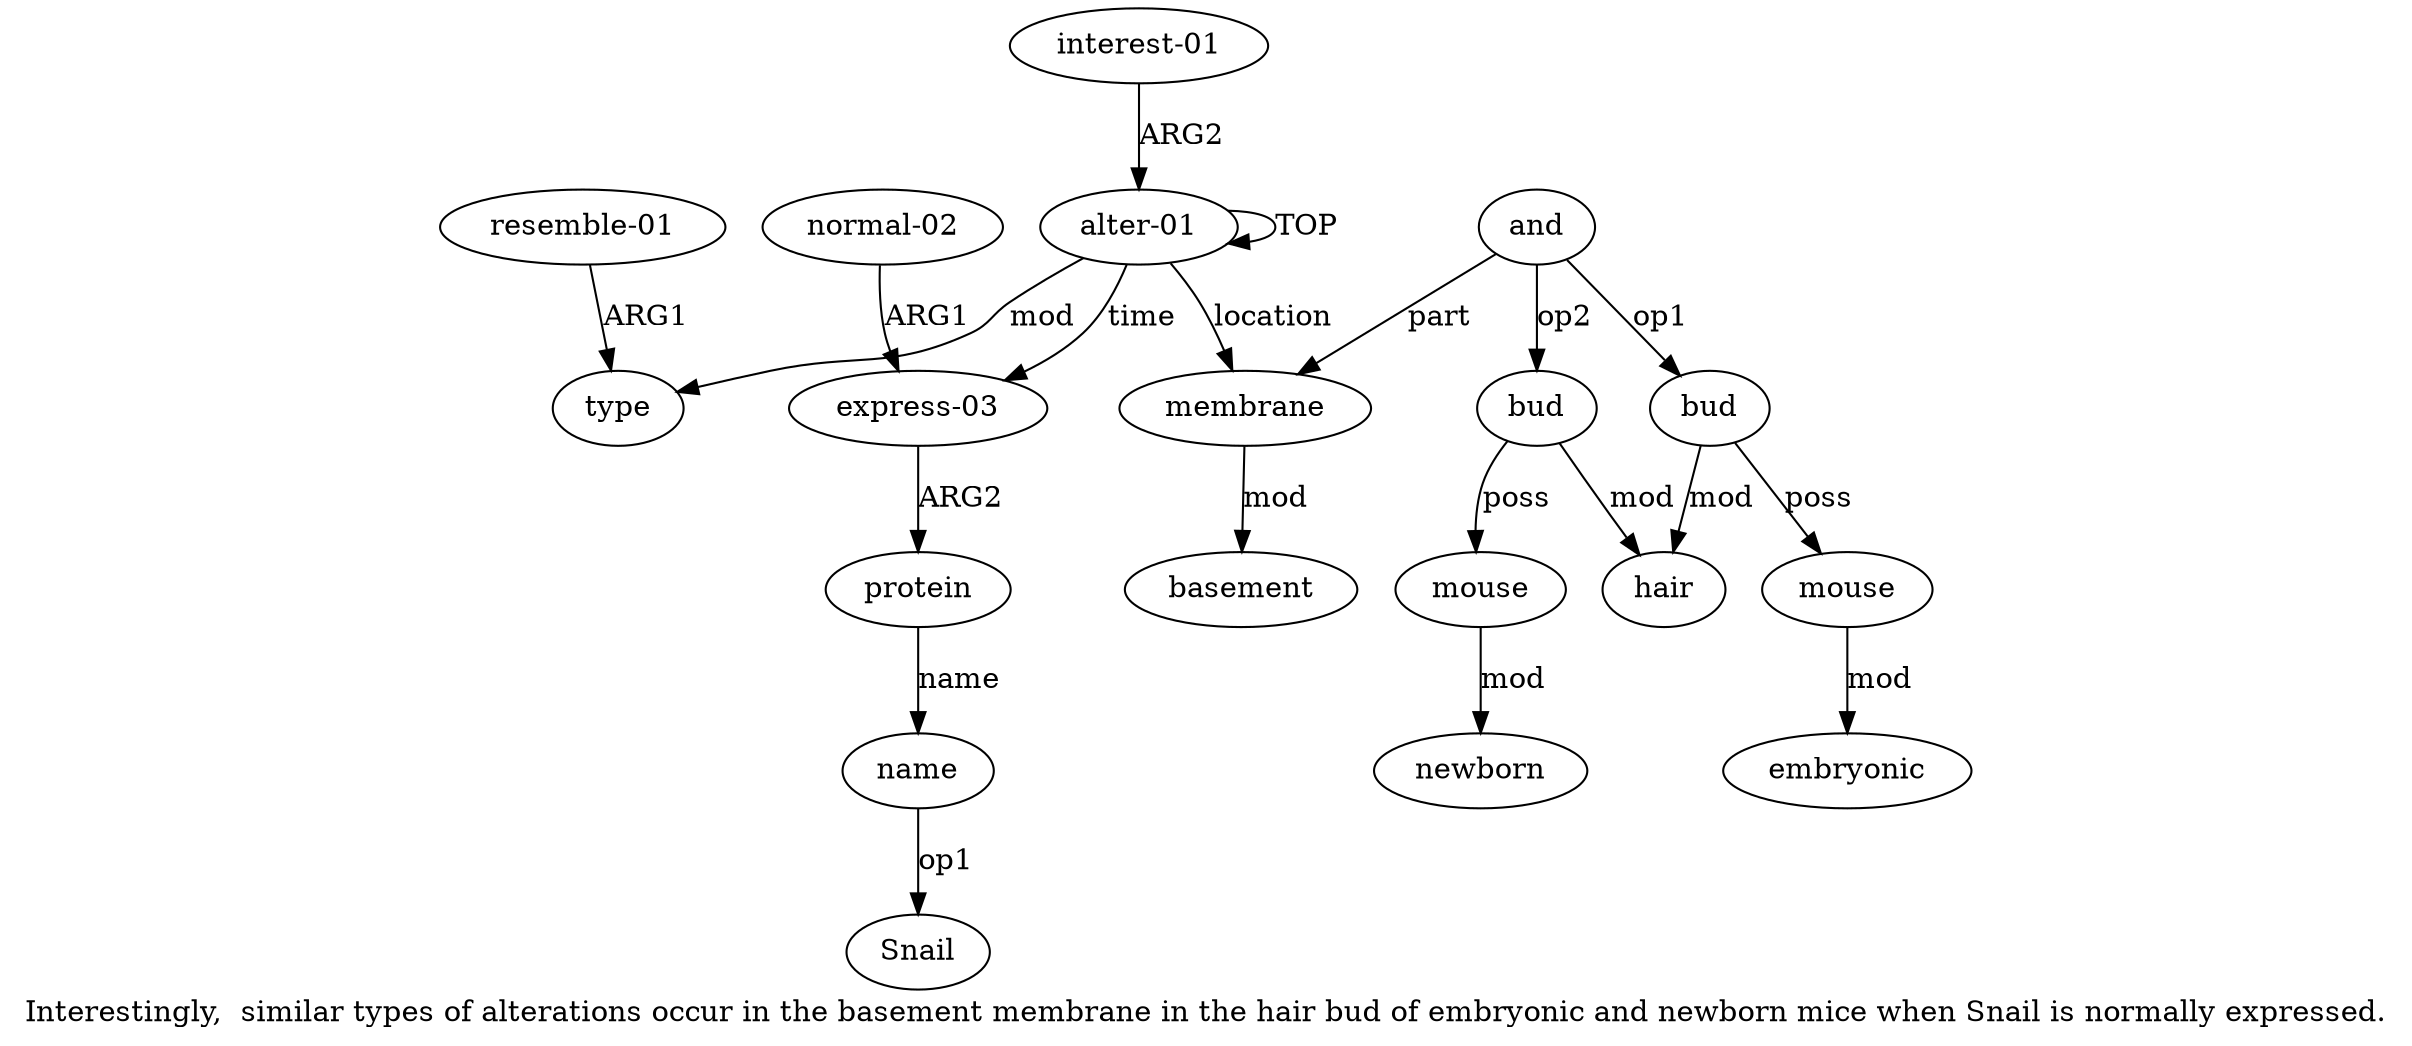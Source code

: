 digraph  {
	graph [label="Interestingly,  similar types of alterations occur in the basement membrane in the hair bud of embryonic and newborn mice when Snail \
is normally expressed."];
	node [label="\N"];
	a15	 [color=black,
		gold_ind=15,
		gold_label=type,
		label=type,
		test_ind=15,
		test_label=type];
	a14	 [color=black,
		gold_ind=14,
		gold_label="normal-02",
		label="normal-02",
		test_ind=14,
		test_label="normal-02"];
	a11	 [color=black,
		gold_ind=11,
		gold_label="express-03",
		label="express-03",
		test_ind=11,
		test_label="express-03"];
	a14 -> a11 [key=0,
	color=black,
	gold_label=ARG1,
	label=ARG1,
	test_label=ARG1];
a17 [color=black,
	gold_ind=17,
	gold_label="interest-01",
	label="interest-01",
	test_ind=17,
	test_label="interest-01"];
a0 [color=black,
	gold_ind=0,
	gold_label="alter-01",
	label="alter-01",
	test_ind=0,
	test_label="alter-01"];
a17 -> a0 [key=0,
color=black,
gold_label=ARG2,
label=ARG2,
test_label=ARG2];
a16 [color=black,
gold_ind=16,
gold_label="resemble-01",
label="resemble-01",
test_ind=16,
test_label="resemble-01"];
a16 -> a15 [key=0,
color=black,
gold_label=ARG1,
label=ARG1,
test_label=ARG1];
a12 [color=black,
gold_ind=12,
gold_label=protein,
label=protein,
test_ind=12,
test_label=protein];
a11 -> a12 [key=0,
color=black,
gold_label=ARG2,
label=ARG2,
test_label=ARG2];
a10 [color=black,
gold_ind=10,
gold_label=newborn,
label=newborn,
test_ind=10,
test_label=newborn];
a13 [color=black,
gold_ind=13,
gold_label=name,
label=name,
test_ind=13,
test_label=name];
"a13 Snail" [color=black,
gold_ind=-1,
gold_label=Snail,
label=Snail,
test_ind=-1,
test_label=Snail];
a13 -> "a13 Snail" [key=0,
color=black,
gold_label=op1,
label=op1,
test_label=op1];
a12 -> a13 [key=0,
color=black,
gold_label=name,
label=name,
test_label=name];
a1 [color=black,
gold_ind=1,
gold_label=membrane,
label=membrane,
test_ind=1,
test_label=membrane];
a2 [color=black,
gold_ind=2,
gold_label=basement,
label=basement,
test_ind=2,
test_label=basement];
a1 -> a2 [key=0,
color=black,
gold_label=mod,
label=mod,
test_label=mod];
a0 -> a15 [key=0,
color=black,
gold_label=mod,
label=mod,
test_label=mod];
a0 -> a11 [key=0,
color=black,
gold_label=time,
label=time,
test_label=time];
a0 -> a1 [key=0,
color=black,
gold_label=location,
label=location,
test_label=location];
a0 -> a0 [key=0,
color=black,
gold_label=TOP,
label=TOP,
test_label=TOP];
a3 [color=black,
gold_ind=3,
gold_label=and,
label=and,
test_ind=3,
test_label=and];
a3 -> a1 [key=0,
color=black,
gold_label=part,
label=part,
test_label=part];
a4 [color=black,
gold_ind=4,
gold_label=bud,
label=bud,
test_ind=4,
test_label=bud];
a3 -> a4 [key=0,
color=black,
gold_label=op1,
label=op1,
test_label=op1];
a8 [color=black,
gold_ind=8,
gold_label=bud,
label=bud,
test_ind=8,
test_label=bud];
a3 -> a8 [key=0,
color=black,
gold_label=op2,
label=op2,
test_label=op2];
a5 [color=black,
gold_ind=5,
gold_label=hair,
label=hair,
test_ind=5,
test_label=hair];
a4 -> a5 [key=0,
color=black,
gold_label=mod,
label=mod,
test_label=mod];
a6 [color=black,
gold_ind=6,
gold_label=mouse,
label=mouse,
test_ind=6,
test_label=mouse];
a4 -> a6 [key=0,
color=black,
gold_label=poss,
label=poss,
test_label=poss];
a7 [color=black,
gold_ind=7,
gold_label=embryonic,
label=embryonic,
test_ind=7,
test_label=embryonic];
a6 -> a7 [key=0,
color=black,
gold_label=mod,
label=mod,
test_label=mod];
a9 [color=black,
gold_ind=9,
gold_label=mouse,
label=mouse,
test_ind=9,
test_label=mouse];
a9 -> a10 [key=0,
color=black,
gold_label=mod,
label=mod,
test_label=mod];
a8 -> a5 [key=0,
color=black,
gold_label=mod,
label=mod,
test_label=mod];
a8 -> a9 [key=0,
color=black,
gold_label=poss,
label=poss,
test_label=poss];
}
